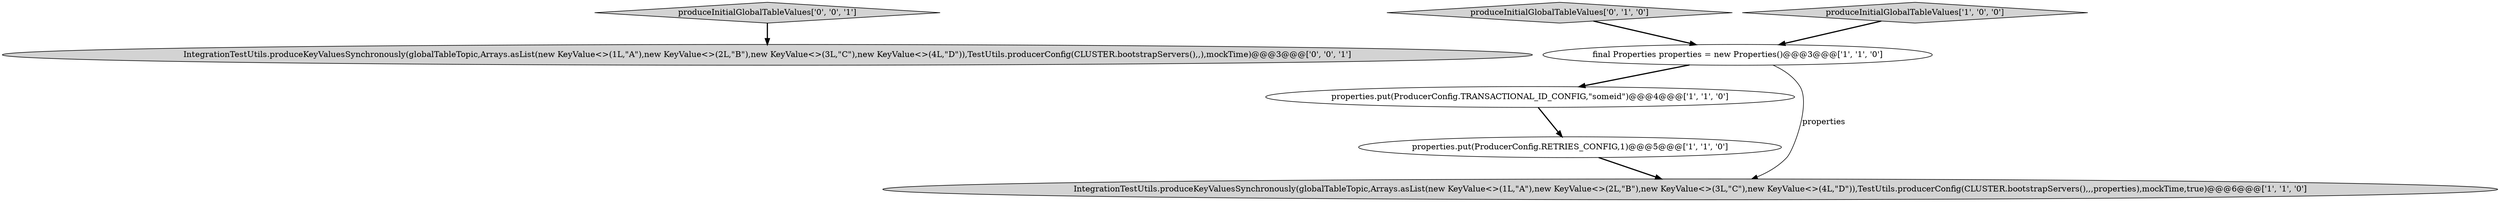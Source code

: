 digraph {
6 [style = filled, label = "produceInitialGlobalTableValues['0', '0', '1']", fillcolor = lightgray, shape = diamond image = "AAA0AAABBB3BBB"];
5 [style = filled, label = "produceInitialGlobalTableValues['0', '1', '0']", fillcolor = lightgray, shape = diamond image = "AAA0AAABBB2BBB"];
7 [style = filled, label = "IntegrationTestUtils.produceKeyValuesSynchronously(globalTableTopic,Arrays.asList(new KeyValue<>(1L,\"A\"),new KeyValue<>(2L,\"B\"),new KeyValue<>(3L,\"C\"),new KeyValue<>(4L,\"D\")),TestUtils.producerConfig(CLUSTER.bootstrapServers(),,),mockTime)@@@3@@@['0', '0', '1']", fillcolor = lightgray, shape = ellipse image = "AAA0AAABBB3BBB"];
4 [style = filled, label = "properties.put(ProducerConfig.TRANSACTIONAL_ID_CONFIG,\"someid\")@@@4@@@['1', '1', '0']", fillcolor = white, shape = ellipse image = "AAA0AAABBB1BBB"];
3 [style = filled, label = "IntegrationTestUtils.produceKeyValuesSynchronously(globalTableTopic,Arrays.asList(new KeyValue<>(1L,\"A\"),new KeyValue<>(2L,\"B\"),new KeyValue<>(3L,\"C\"),new KeyValue<>(4L,\"D\")),TestUtils.producerConfig(CLUSTER.bootstrapServers(),,,properties),mockTime,true)@@@6@@@['1', '1', '0']", fillcolor = lightgray, shape = ellipse image = "AAA0AAABBB1BBB"];
0 [style = filled, label = "properties.put(ProducerConfig.RETRIES_CONFIG,1)@@@5@@@['1', '1', '0']", fillcolor = white, shape = ellipse image = "AAA0AAABBB1BBB"];
1 [style = filled, label = "produceInitialGlobalTableValues['1', '0', '0']", fillcolor = lightgray, shape = diamond image = "AAA0AAABBB1BBB"];
2 [style = filled, label = "final Properties properties = new Properties()@@@3@@@['1', '1', '0']", fillcolor = white, shape = ellipse image = "AAA0AAABBB1BBB"];
0->3 [style = bold, label=""];
2->3 [style = solid, label="properties"];
5->2 [style = bold, label=""];
1->2 [style = bold, label=""];
6->7 [style = bold, label=""];
2->4 [style = bold, label=""];
4->0 [style = bold, label=""];
}
